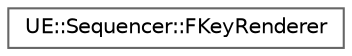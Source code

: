 digraph "Graphical Class Hierarchy"
{
 // INTERACTIVE_SVG=YES
 // LATEX_PDF_SIZE
  bgcolor="transparent";
  edge [fontname=Helvetica,fontsize=10,labelfontname=Helvetica,labelfontsize=10];
  node [fontname=Helvetica,fontsize=10,shape=box,height=0.2,width=0.4];
  rankdir="LR";
  Node0 [id="Node000000",label="UE::Sequencer::FKeyRenderer",height=0.2,width=0.4,color="grey40", fillcolor="white", style="filled",URL="$d0/de6/structUE_1_1Sequencer_1_1FKeyRenderer.html",tooltip="Utility class for efficiently drawing large numbers of keys on a track lane."];
}

